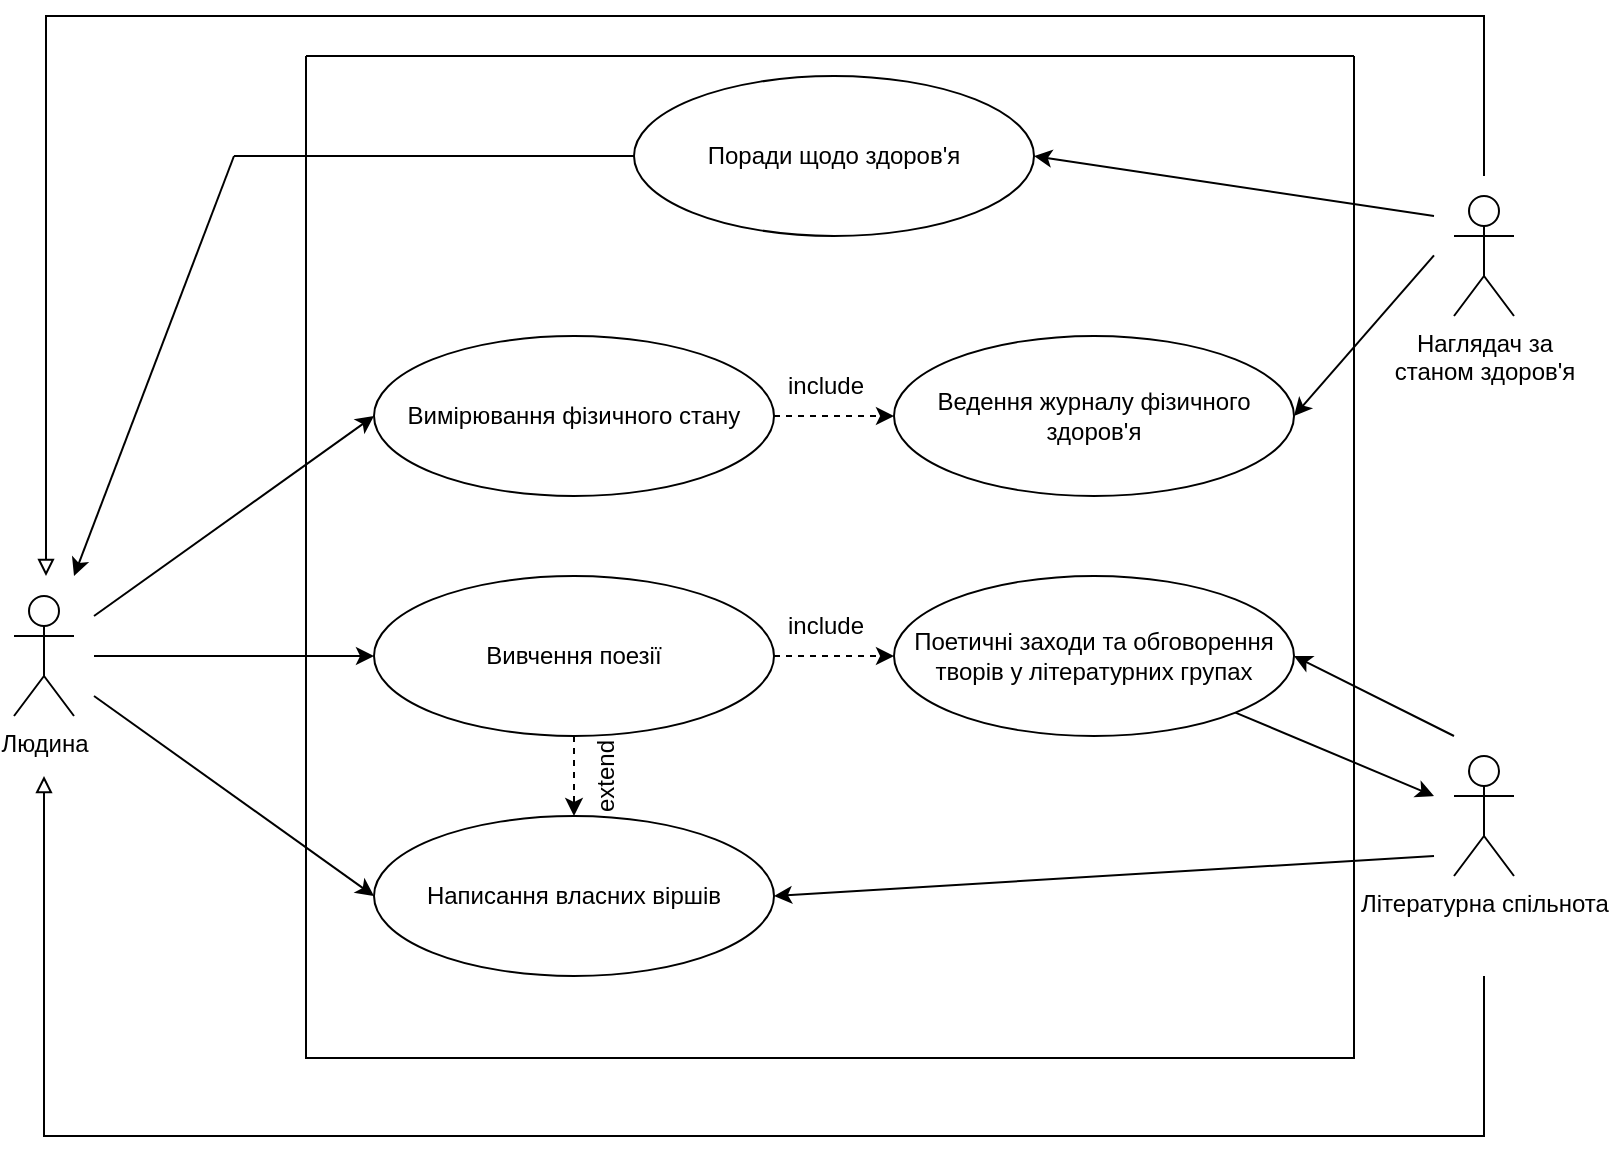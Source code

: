 <mxfile version="21.7.5" type="device">
  <diagram name="Страница 1" id="ykMWDdC_rx6XrkEppTeH">
    <mxGraphModel dx="1434" dy="1927" grid="1" gridSize="10" guides="1" tooltips="1" connect="1" arrows="1" fold="1" page="1" pageScale="1" pageWidth="827" pageHeight="1169" math="0" shadow="0">
      <root>
        <mxCell id="0" />
        <mxCell id="1" parent="0" />
        <mxCell id="GtSsYqe8CseLy04RSJ3Y-30" value="Людина" style="shape=umlActor;verticalLabelPosition=bottom;verticalAlign=top;html=1;outlineConnect=0;" parent="1" vertex="1">
          <mxGeometry x="50" y="290" width="30" height="60" as="geometry" />
        </mxCell>
        <mxCell id="GtSsYqe8CseLy04RSJ3Y-42" style="edgeStyle=orthogonalEdgeStyle;rounded=0;orthogonalLoop=1;jettySize=auto;html=1;exitX=1;exitY=0.5;exitDx=0;exitDy=0;entryX=0;entryY=0.5;entryDx=0;entryDy=0;dashed=1;" parent="1" source="GtSsYqe8CseLy04RSJ3Y-31" target="GtSsYqe8CseLy04RSJ3Y-32" edge="1">
          <mxGeometry relative="1" as="geometry">
            <mxPoint x="310.143" y="160" as="targetPoint" />
          </mxGeometry>
        </mxCell>
        <mxCell id="GtSsYqe8CseLy04RSJ3Y-31" value="Вимірювання фізичного стану" style="ellipse;whiteSpace=wrap;html=1;" parent="1" vertex="1">
          <mxGeometry x="230" y="160" width="200" height="80" as="geometry" />
        </mxCell>
        <mxCell id="GtSsYqe8CseLy04RSJ3Y-32" value="Ведення журналу фізичного здоров&#39;я" style="ellipse;whiteSpace=wrap;html=1;" parent="1" vertex="1">
          <mxGeometry x="490" y="160" width="200" height="80" as="geometry" />
        </mxCell>
        <mxCell id="GtSsYqe8CseLy04RSJ3Y-43" style="edgeStyle=orthogonalEdgeStyle;rounded=0;orthogonalLoop=1;jettySize=auto;html=1;exitX=1;exitY=0.5;exitDx=0;exitDy=0;entryX=0;entryY=0.5;entryDx=0;entryDy=0;dashed=1;" parent="1" source="GtSsYqe8CseLy04RSJ3Y-33" target="GtSsYqe8CseLy04RSJ3Y-34" edge="1">
          <mxGeometry relative="1" as="geometry" />
        </mxCell>
        <mxCell id="GtSsYqe8CseLy04RSJ3Y-46" style="edgeStyle=orthogonalEdgeStyle;rounded=0;orthogonalLoop=1;jettySize=auto;html=1;exitX=0.5;exitY=1;exitDx=0;exitDy=0;entryX=0.5;entryY=0;entryDx=0;entryDy=0;dashed=1;" parent="1" source="GtSsYqe8CseLy04RSJ3Y-33" target="GtSsYqe8CseLy04RSJ3Y-35" edge="1">
          <mxGeometry relative="1" as="geometry" />
        </mxCell>
        <mxCell id="GtSsYqe8CseLy04RSJ3Y-33" value="Вивчення поезії" style="ellipse;whiteSpace=wrap;html=1;" parent="1" vertex="1">
          <mxGeometry x="230" y="280" width="200" height="80" as="geometry" />
        </mxCell>
        <mxCell id="GtSsYqe8CseLy04RSJ3Y-34" value="Поетичні заходи та обговорення творів у літературних групах" style="ellipse;whiteSpace=wrap;html=1;" parent="1" vertex="1">
          <mxGeometry x="490" y="280" width="200" height="80" as="geometry" />
        </mxCell>
        <mxCell id="GtSsYqe8CseLy04RSJ3Y-35" value="Написання власних віршів" style="ellipse;whiteSpace=wrap;html=1;" parent="1" vertex="1">
          <mxGeometry x="230" y="400" width="200" height="80" as="geometry" />
        </mxCell>
        <mxCell id="GtSsYqe8CseLy04RSJ3Y-39" value="" style="endArrow=classic;html=1;rounded=0;entryX=0;entryY=0.5;entryDx=0;entryDy=0;" parent="1" target="GtSsYqe8CseLy04RSJ3Y-31" edge="1">
          <mxGeometry width="50" height="50" relative="1" as="geometry">
            <mxPoint x="90" y="300" as="sourcePoint" />
            <mxPoint x="150" y="290" as="targetPoint" />
          </mxGeometry>
        </mxCell>
        <mxCell id="GtSsYqe8CseLy04RSJ3Y-44" value="" style="endArrow=classic;html=1;rounded=0;entryX=0;entryY=0.5;entryDx=0;entryDy=0;" parent="1" target="GtSsYqe8CseLy04RSJ3Y-33" edge="1">
          <mxGeometry width="50" height="50" relative="1" as="geometry">
            <mxPoint x="90" y="320" as="sourcePoint" />
            <mxPoint x="240" y="220" as="targetPoint" />
          </mxGeometry>
        </mxCell>
        <mxCell id="GtSsYqe8CseLy04RSJ3Y-47" value="" style="endArrow=classic;html=1;rounded=0;entryX=0;entryY=0.5;entryDx=0;entryDy=0;" parent="1" target="GtSsYqe8CseLy04RSJ3Y-35" edge="1">
          <mxGeometry width="50" height="50" relative="1" as="geometry">
            <mxPoint x="90" y="340" as="sourcePoint" />
            <mxPoint x="230" y="340" as="targetPoint" />
          </mxGeometry>
        </mxCell>
        <mxCell id="GtSsYqe8CseLy04RSJ3Y-48" value="" style="swimlane;startSize=0;" parent="1" vertex="1">
          <mxGeometry x="196" y="20" width="524" height="501" as="geometry">
            <mxRectangle x="200" y="125" width="50" height="40" as="alternateBounds" />
          </mxGeometry>
        </mxCell>
        <mxCell id="_MfQHNvoKg8z1ilOdqCw-5" value="include" style="text;html=1;strokeColor=none;fillColor=none;align=center;verticalAlign=middle;whiteSpace=wrap;rounded=0;" vertex="1" parent="GtSsYqe8CseLy04RSJ3Y-48">
          <mxGeometry x="230" y="45" width="60" height="30" as="geometry" />
        </mxCell>
        <mxCell id="_MfQHNvoKg8z1ilOdqCw-6" value="include" style="text;html=1;strokeColor=none;fillColor=none;align=center;verticalAlign=middle;whiteSpace=wrap;rounded=0;" vertex="1" parent="GtSsYqe8CseLy04RSJ3Y-48">
          <mxGeometry x="230" y="150" width="60" height="30" as="geometry" />
        </mxCell>
        <mxCell id="_MfQHNvoKg8z1ilOdqCw-16" value="include" style="text;html=1;strokeColor=none;fillColor=none;align=center;verticalAlign=middle;whiteSpace=wrap;rounded=0;" vertex="1" parent="GtSsYqe8CseLy04RSJ3Y-48">
          <mxGeometry x="230" y="270" width="60" height="30" as="geometry" />
        </mxCell>
        <mxCell id="_MfQHNvoKg8z1ilOdqCw-20" value="extend" style="text;html=1;strokeColor=none;fillColor=none;align=center;verticalAlign=middle;whiteSpace=wrap;rounded=0;rotation=-90;" vertex="1" parent="GtSsYqe8CseLy04RSJ3Y-48">
          <mxGeometry x="120" y="345" width="60" height="30" as="geometry" />
        </mxCell>
        <mxCell id="_MfQHNvoKg8z1ilOdqCw-22" value="" style="endArrow=classic;html=1;rounded=0;exitX=1;exitY=1;exitDx=0;exitDy=0;" edge="1" parent="GtSsYqe8CseLy04RSJ3Y-48" source="GtSsYqe8CseLy04RSJ3Y-34">
          <mxGeometry width="50" height="50" relative="1" as="geometry">
            <mxPoint x="504" y="390" as="sourcePoint" />
            <mxPoint x="564" y="370" as="targetPoint" />
          </mxGeometry>
        </mxCell>
        <mxCell id="_MfQHNvoKg8z1ilOdqCw-2" value="Літературна спільнота" style="shape=umlActor;verticalLabelPosition=bottom;verticalAlign=top;html=1;outlineConnect=0;" vertex="1" parent="1">
          <mxGeometry x="770" y="370" width="30" height="60" as="geometry" />
        </mxCell>
        <mxCell id="_MfQHNvoKg8z1ilOdqCw-3" value="" style="endArrow=classic;html=1;rounded=0;entryX=1;entryY=0.5;entryDx=0;entryDy=0;" edge="1" parent="1" target="GtSsYqe8CseLy04RSJ3Y-34">
          <mxGeometry width="50" height="50" relative="1" as="geometry">
            <mxPoint x="770" y="360" as="sourcePoint" />
            <mxPoint x="800" y="310" as="targetPoint" />
            <Array as="points" />
          </mxGeometry>
        </mxCell>
        <mxCell id="_MfQHNvoKg8z1ilOdqCw-8" style="edgeStyle=orthogonalEdgeStyle;rounded=0;orthogonalLoop=1;jettySize=auto;html=1;endArrow=block;endFill=0;" edge="1" parent="1">
          <mxGeometry relative="1" as="geometry">
            <mxPoint x="785" y="80" as="sourcePoint" />
            <mxPoint x="66" y="280" as="targetPoint" />
            <Array as="points">
              <mxPoint x="785" />
              <mxPoint x="66" />
            </Array>
          </mxGeometry>
        </mxCell>
        <mxCell id="_MfQHNvoKg8z1ilOdqCw-4" value="Наглядач за&lt;br&gt;станом здоров&#39;я" style="shape=umlActor;verticalLabelPosition=bottom;verticalAlign=top;html=1;outlineConnect=0;" vertex="1" parent="1">
          <mxGeometry x="770" y="90" width="30" height="60" as="geometry" />
        </mxCell>
        <mxCell id="_MfQHNvoKg8z1ilOdqCw-7" value="" style="endArrow=classic;html=1;rounded=0;entryX=1;entryY=0.5;entryDx=0;entryDy=0;" edge="1" parent="1" target="GtSsYqe8CseLy04RSJ3Y-32">
          <mxGeometry width="50" height="50" relative="1" as="geometry">
            <mxPoint x="760" y="119.66" as="sourcePoint" />
            <mxPoint x="690" y="119.66" as="targetPoint" />
          </mxGeometry>
        </mxCell>
        <mxCell id="_MfQHNvoKg8z1ilOdqCw-9" style="edgeStyle=orthogonalEdgeStyle;rounded=0;orthogonalLoop=1;jettySize=auto;html=1;endArrow=block;endFill=0;" edge="1" parent="1">
          <mxGeometry relative="1" as="geometry">
            <mxPoint x="785" y="480" as="sourcePoint" />
            <mxPoint x="65" y="380" as="targetPoint" />
            <Array as="points">
              <mxPoint x="785" y="560" />
              <mxPoint x="65" y="560" />
            </Array>
          </mxGeometry>
        </mxCell>
        <mxCell id="_MfQHNvoKg8z1ilOdqCw-11" value="Поради щодо здоров&#39;я" style="ellipse;whiteSpace=wrap;html=1;" vertex="1" parent="1">
          <mxGeometry x="360" y="30" width="200" height="80" as="geometry" />
        </mxCell>
        <mxCell id="_MfQHNvoKg8z1ilOdqCw-12" value="" style="endArrow=classic;html=1;rounded=0;entryX=1;entryY=0.5;entryDx=0;entryDy=0;" edge="1" parent="1" target="_MfQHNvoKg8z1ilOdqCw-11">
          <mxGeometry width="50" height="50" relative="1" as="geometry">
            <mxPoint x="760" y="100" as="sourcePoint" />
            <mxPoint x="670" y="40" as="targetPoint" />
          </mxGeometry>
        </mxCell>
        <mxCell id="_MfQHNvoKg8z1ilOdqCw-14" value="" style="endArrow=none;html=1;rounded=0;entryX=0;entryY=0.5;entryDx=0;entryDy=0;" edge="1" parent="1" target="_MfQHNvoKg8z1ilOdqCw-11">
          <mxGeometry width="50" height="50" relative="1" as="geometry">
            <mxPoint x="160" y="70" as="sourcePoint" />
            <mxPoint x="320" y="70" as="targetPoint" />
          </mxGeometry>
        </mxCell>
        <mxCell id="_MfQHNvoKg8z1ilOdqCw-15" value="" style="endArrow=classic;html=1;rounded=0;" edge="1" parent="1">
          <mxGeometry width="50" height="50" relative="1" as="geometry">
            <mxPoint x="160" y="70" as="sourcePoint" />
            <mxPoint x="80" y="280" as="targetPoint" />
          </mxGeometry>
        </mxCell>
        <mxCell id="_MfQHNvoKg8z1ilOdqCw-17" value="" style="endArrow=classic;html=1;rounded=0;entryX=1;entryY=0.5;entryDx=0;entryDy=0;" edge="1" parent="1" target="GtSsYqe8CseLy04RSJ3Y-35">
          <mxGeometry width="50" height="50" relative="1" as="geometry">
            <mxPoint x="760" y="420" as="sourcePoint" />
            <mxPoint x="870" y="370" as="targetPoint" />
            <Array as="points" />
          </mxGeometry>
        </mxCell>
      </root>
    </mxGraphModel>
  </diagram>
</mxfile>

